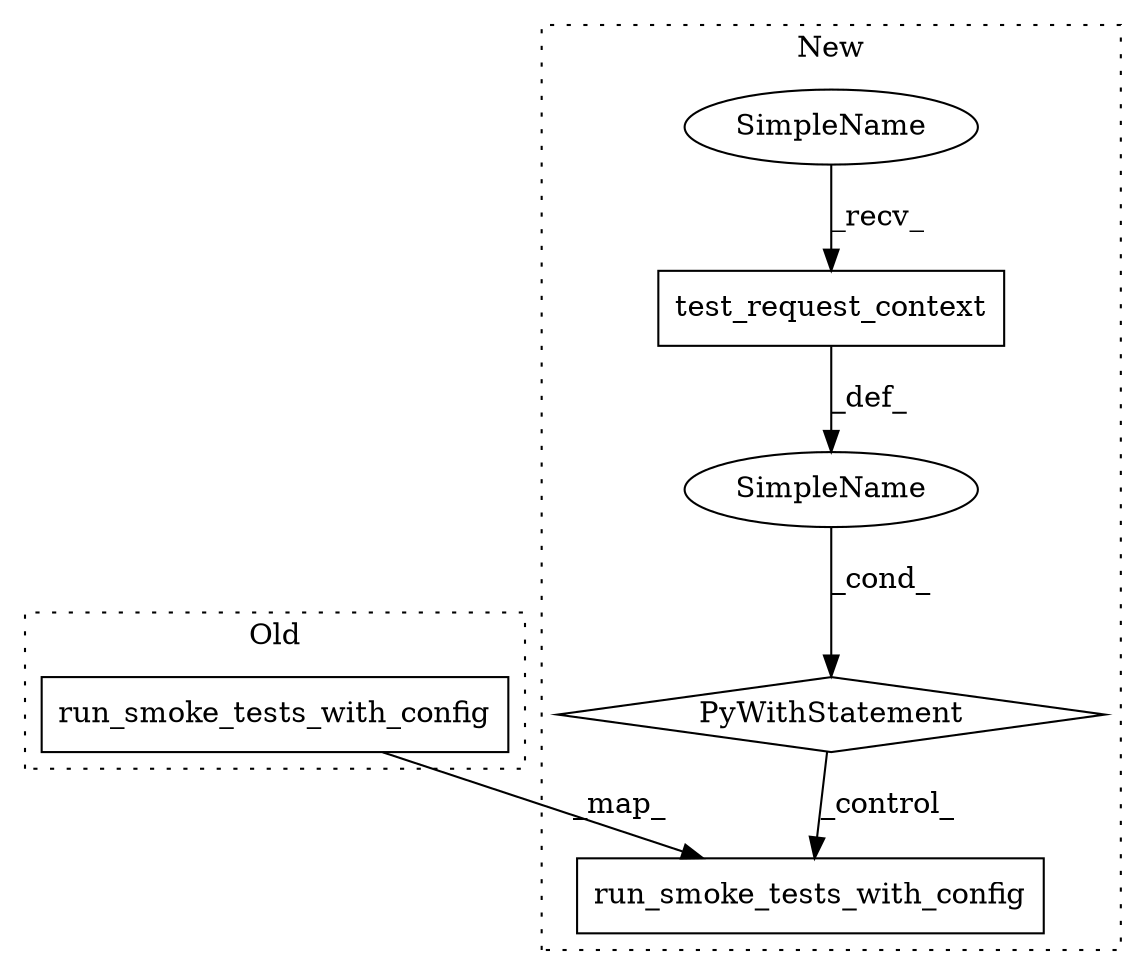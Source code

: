 digraph G {
subgraph cluster0 {
1 [label="run_smoke_tests_with_config" a="32" s="363,440" l="28,1" shape="box"];
label = "Old";
style="dotted";
}
subgraph cluster1 {
2 [label="run_smoke_tests_with_config" a="32" s="444,521" l="28,1" shape="box"];
3 [label="PyWithStatement" a="104" s="387,434" l="10,2" shape="diamond"];
4 [label="test_request_context" a="32" s="412" l="22" shape="box"];
5 [label="SimpleName" a="42" s="" l="" shape="ellipse"];
6 [label="SimpleName" a="42" s="397" l="14" shape="ellipse"];
label = "New";
style="dotted";
}
1 -> 2 [label="_map_"];
3 -> 2 [label="_control_"];
4 -> 5 [label="_def_"];
5 -> 3 [label="_cond_"];
6 -> 4 [label="_recv_"];
}